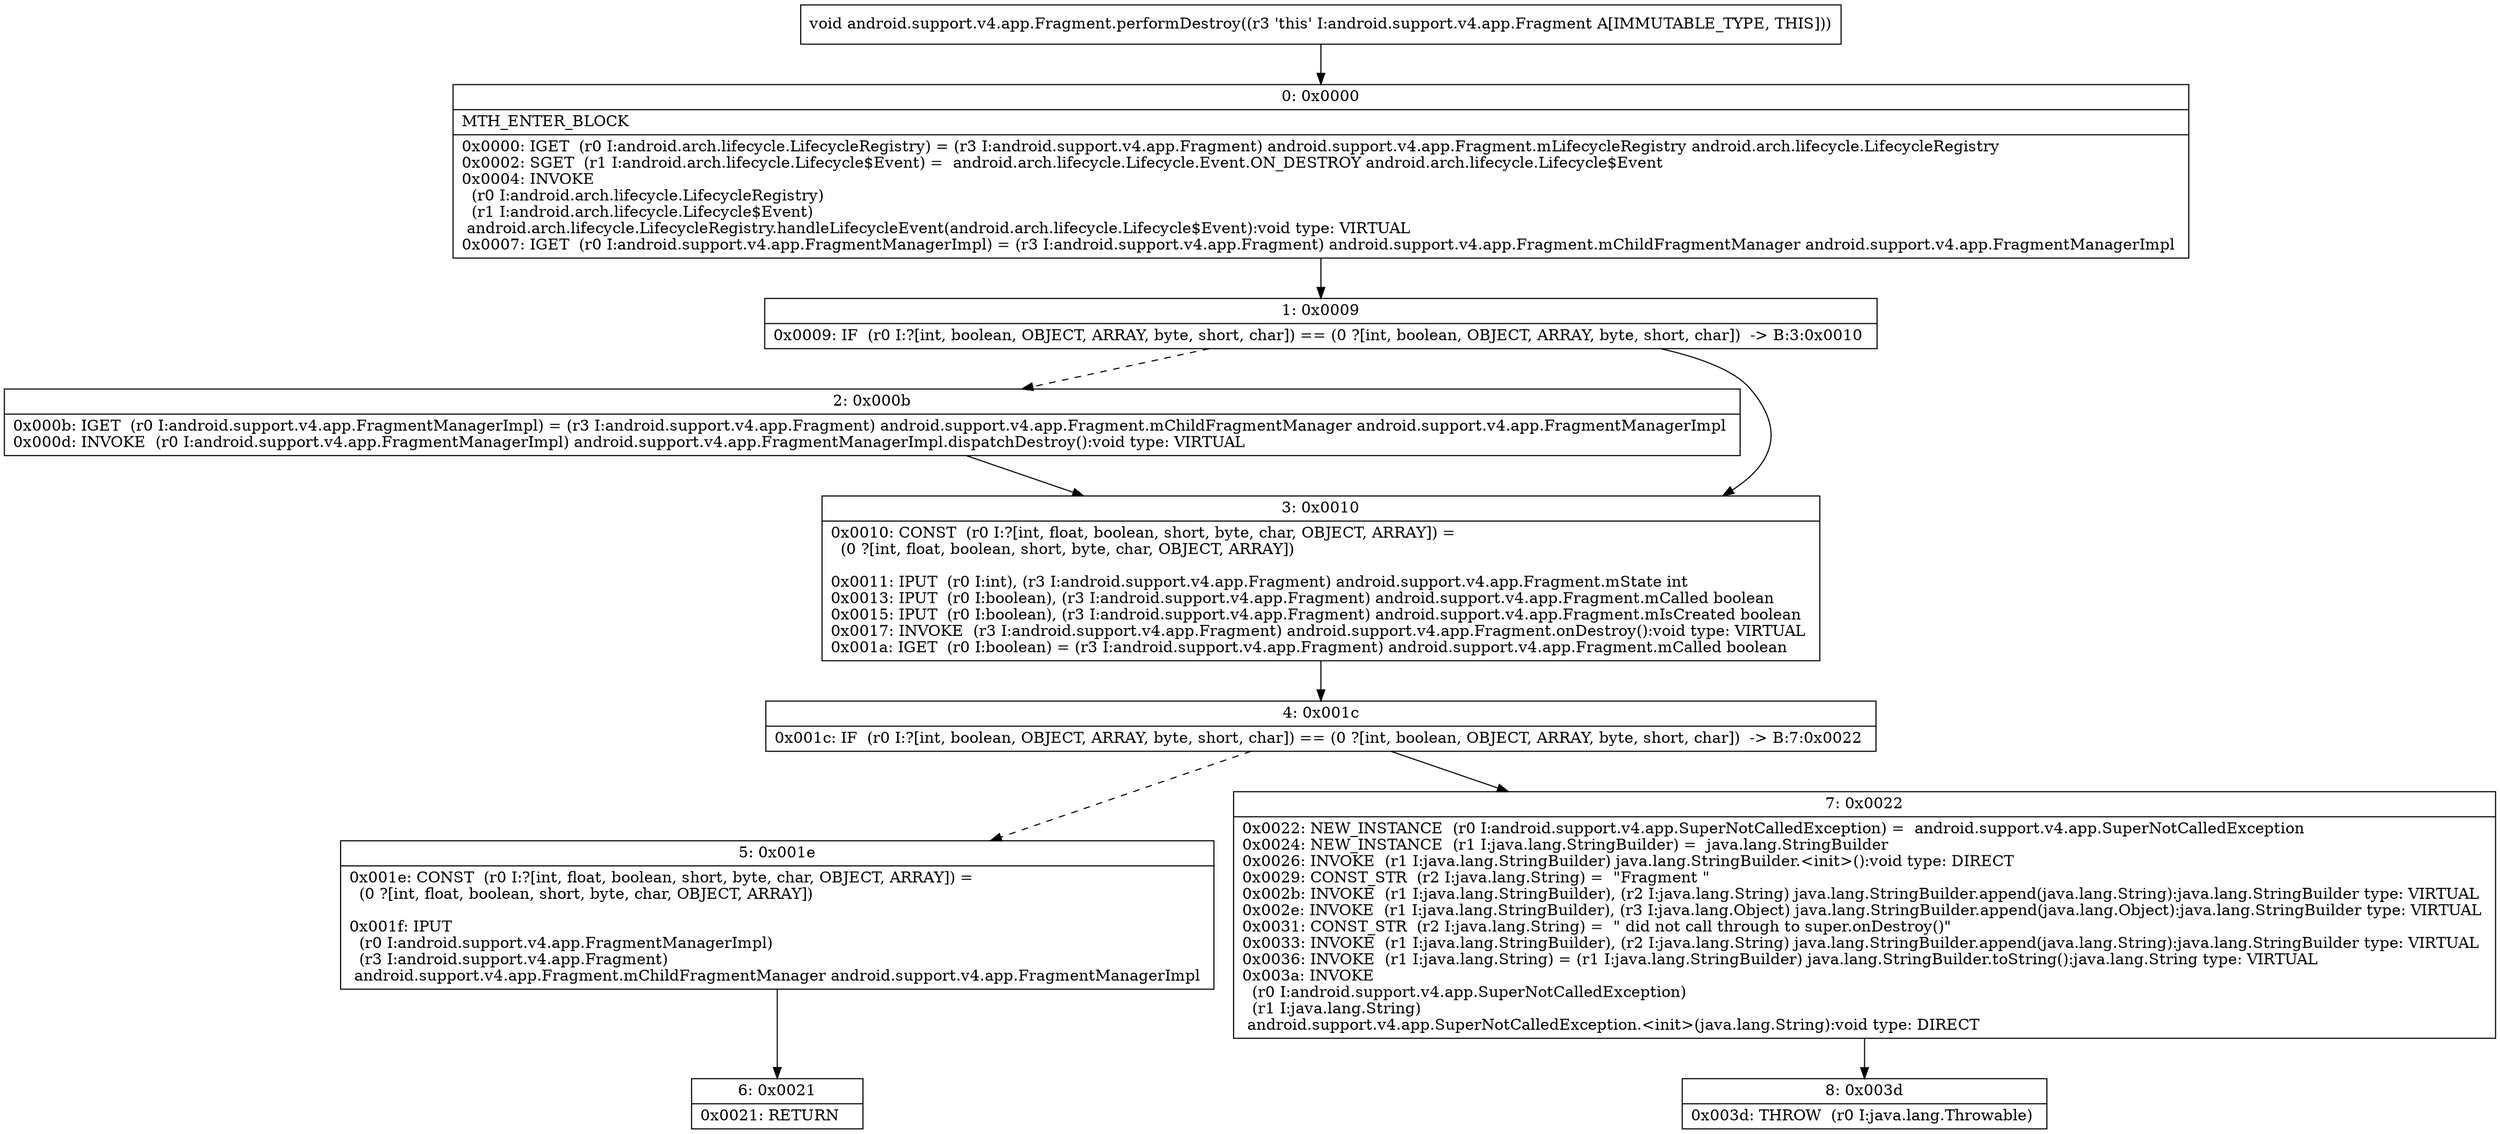 digraph "CFG forandroid.support.v4.app.Fragment.performDestroy()V" {
Node_0 [shape=record,label="{0\:\ 0x0000|MTH_ENTER_BLOCK\l|0x0000: IGET  (r0 I:android.arch.lifecycle.LifecycleRegistry) = (r3 I:android.support.v4.app.Fragment) android.support.v4.app.Fragment.mLifecycleRegistry android.arch.lifecycle.LifecycleRegistry \l0x0002: SGET  (r1 I:android.arch.lifecycle.Lifecycle$Event) =  android.arch.lifecycle.Lifecycle.Event.ON_DESTROY android.arch.lifecycle.Lifecycle$Event \l0x0004: INVOKE  \l  (r0 I:android.arch.lifecycle.LifecycleRegistry)\l  (r1 I:android.arch.lifecycle.Lifecycle$Event)\l android.arch.lifecycle.LifecycleRegistry.handleLifecycleEvent(android.arch.lifecycle.Lifecycle$Event):void type: VIRTUAL \l0x0007: IGET  (r0 I:android.support.v4.app.FragmentManagerImpl) = (r3 I:android.support.v4.app.Fragment) android.support.v4.app.Fragment.mChildFragmentManager android.support.v4.app.FragmentManagerImpl \l}"];
Node_1 [shape=record,label="{1\:\ 0x0009|0x0009: IF  (r0 I:?[int, boolean, OBJECT, ARRAY, byte, short, char]) == (0 ?[int, boolean, OBJECT, ARRAY, byte, short, char])  \-\> B:3:0x0010 \l}"];
Node_2 [shape=record,label="{2\:\ 0x000b|0x000b: IGET  (r0 I:android.support.v4.app.FragmentManagerImpl) = (r3 I:android.support.v4.app.Fragment) android.support.v4.app.Fragment.mChildFragmentManager android.support.v4.app.FragmentManagerImpl \l0x000d: INVOKE  (r0 I:android.support.v4.app.FragmentManagerImpl) android.support.v4.app.FragmentManagerImpl.dispatchDestroy():void type: VIRTUAL \l}"];
Node_3 [shape=record,label="{3\:\ 0x0010|0x0010: CONST  (r0 I:?[int, float, boolean, short, byte, char, OBJECT, ARRAY]) = \l  (0 ?[int, float, boolean, short, byte, char, OBJECT, ARRAY])\l \l0x0011: IPUT  (r0 I:int), (r3 I:android.support.v4.app.Fragment) android.support.v4.app.Fragment.mState int \l0x0013: IPUT  (r0 I:boolean), (r3 I:android.support.v4.app.Fragment) android.support.v4.app.Fragment.mCalled boolean \l0x0015: IPUT  (r0 I:boolean), (r3 I:android.support.v4.app.Fragment) android.support.v4.app.Fragment.mIsCreated boolean \l0x0017: INVOKE  (r3 I:android.support.v4.app.Fragment) android.support.v4.app.Fragment.onDestroy():void type: VIRTUAL \l0x001a: IGET  (r0 I:boolean) = (r3 I:android.support.v4.app.Fragment) android.support.v4.app.Fragment.mCalled boolean \l}"];
Node_4 [shape=record,label="{4\:\ 0x001c|0x001c: IF  (r0 I:?[int, boolean, OBJECT, ARRAY, byte, short, char]) == (0 ?[int, boolean, OBJECT, ARRAY, byte, short, char])  \-\> B:7:0x0022 \l}"];
Node_5 [shape=record,label="{5\:\ 0x001e|0x001e: CONST  (r0 I:?[int, float, boolean, short, byte, char, OBJECT, ARRAY]) = \l  (0 ?[int, float, boolean, short, byte, char, OBJECT, ARRAY])\l \l0x001f: IPUT  \l  (r0 I:android.support.v4.app.FragmentManagerImpl)\l  (r3 I:android.support.v4.app.Fragment)\l android.support.v4.app.Fragment.mChildFragmentManager android.support.v4.app.FragmentManagerImpl \l}"];
Node_6 [shape=record,label="{6\:\ 0x0021|0x0021: RETURN   \l}"];
Node_7 [shape=record,label="{7\:\ 0x0022|0x0022: NEW_INSTANCE  (r0 I:android.support.v4.app.SuperNotCalledException) =  android.support.v4.app.SuperNotCalledException \l0x0024: NEW_INSTANCE  (r1 I:java.lang.StringBuilder) =  java.lang.StringBuilder \l0x0026: INVOKE  (r1 I:java.lang.StringBuilder) java.lang.StringBuilder.\<init\>():void type: DIRECT \l0x0029: CONST_STR  (r2 I:java.lang.String) =  \"Fragment \" \l0x002b: INVOKE  (r1 I:java.lang.StringBuilder), (r2 I:java.lang.String) java.lang.StringBuilder.append(java.lang.String):java.lang.StringBuilder type: VIRTUAL \l0x002e: INVOKE  (r1 I:java.lang.StringBuilder), (r3 I:java.lang.Object) java.lang.StringBuilder.append(java.lang.Object):java.lang.StringBuilder type: VIRTUAL \l0x0031: CONST_STR  (r2 I:java.lang.String) =  \" did not call through to super.onDestroy()\" \l0x0033: INVOKE  (r1 I:java.lang.StringBuilder), (r2 I:java.lang.String) java.lang.StringBuilder.append(java.lang.String):java.lang.StringBuilder type: VIRTUAL \l0x0036: INVOKE  (r1 I:java.lang.String) = (r1 I:java.lang.StringBuilder) java.lang.StringBuilder.toString():java.lang.String type: VIRTUAL \l0x003a: INVOKE  \l  (r0 I:android.support.v4.app.SuperNotCalledException)\l  (r1 I:java.lang.String)\l android.support.v4.app.SuperNotCalledException.\<init\>(java.lang.String):void type: DIRECT \l}"];
Node_8 [shape=record,label="{8\:\ 0x003d|0x003d: THROW  (r0 I:java.lang.Throwable) \l}"];
MethodNode[shape=record,label="{void android.support.v4.app.Fragment.performDestroy((r3 'this' I:android.support.v4.app.Fragment A[IMMUTABLE_TYPE, THIS])) }"];
MethodNode -> Node_0;
Node_0 -> Node_1;
Node_1 -> Node_2[style=dashed];
Node_1 -> Node_3;
Node_2 -> Node_3;
Node_3 -> Node_4;
Node_4 -> Node_5[style=dashed];
Node_4 -> Node_7;
Node_5 -> Node_6;
Node_7 -> Node_8;
}

